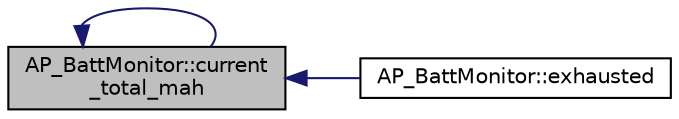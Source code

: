 digraph "AP_BattMonitor::current_total_mah"
{
 // INTERACTIVE_SVG=YES
  edge [fontname="Helvetica",fontsize="10",labelfontname="Helvetica",labelfontsize="10"];
  node [fontname="Helvetica",fontsize="10",shape=record];
  rankdir="LR";
  Node1 [label="AP_BattMonitor::current\l_total_mah",height=0.2,width=0.4,color="black", fillcolor="grey75", style="filled", fontcolor="black"];
  Node1 -> Node1 [dir="back",color="midnightblue",fontsize="10",style="solid",fontname="Helvetica"];
  Node1 -> Node2 [dir="back",color="midnightblue",fontsize="10",style="solid",fontname="Helvetica"];
  Node2 [label="AP_BattMonitor::exhausted",height=0.2,width=0.4,color="black", fillcolor="white", style="filled",URL="$classAP__BattMonitor.html#af4f82f91854e1a8b04745ab05f932c0f",tooltip="exhausted - returns true if the battery&#39;s voltage remains below the low_voltage for 10 seconds or rem..."];
}
